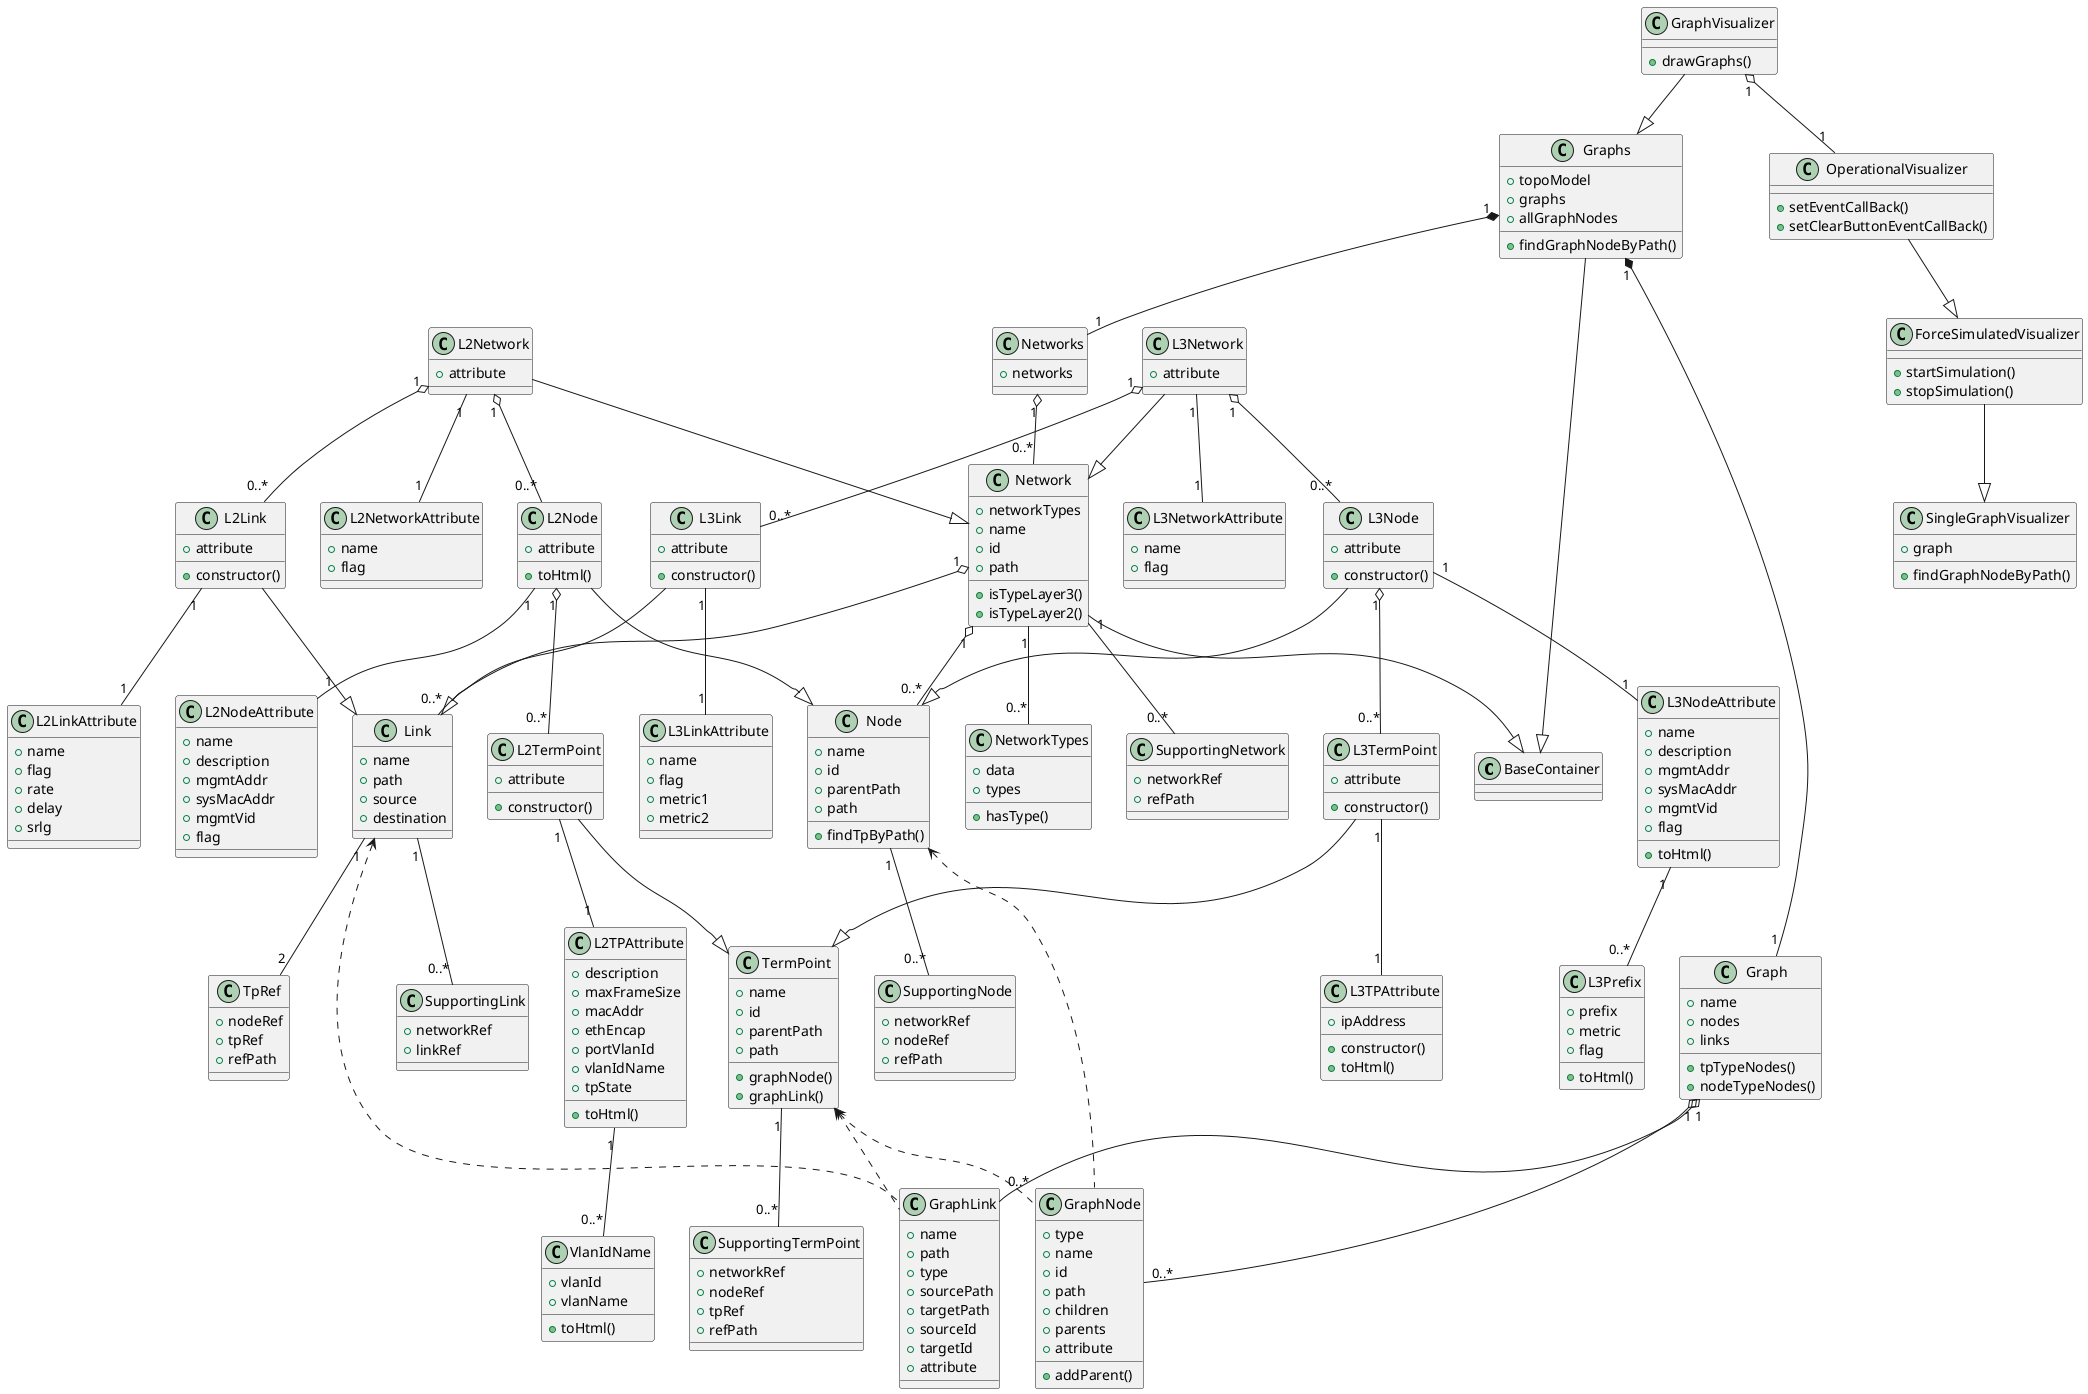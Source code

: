 @startuml

class BaseContainer {
}

class L2NetworkAttribute {
      +name
      +flag
}

class L2Network {
      +attribute
}
L2Network --|> Network
L2Network "1" -- "1" L2NetworkAttribute
L2Network "1" o-- "0..*" L2Node
L2Network "1" o-- "0..*" L2Link

class L3NetworkAttribute {
      +name
      +flag
}

class L3Network {
      +attribute
}
L3Network --|> Network
L3Network "1" -- "1" L3NetworkAttribute
L3Network "1" o-- "0..*" L3Node
L3Network "1" o-- "0..*" L3Link

class L2NodeAttribute {
      +name
      +description
      +mgmtAddr
      +sysMacAddr
      +mgmtVid
      +flag
}

class L2Node {
      +attribute
      +toHtml()
}
L2Node --|> Node
L2Node "1" -- "1" L2NodeAttribute
L2Node "1" o-- "0..*" L2TermPoint

class L3Prefix {
      +prefix
      +metric
      +flag
      +toHtml()
}

class L3NodeAttribute {
      +name
      +description
      +mgmtAddr
      +sysMacAddr
      +mgmtVid
      +flag
      +toHtml()
}
L3NodeAttribute "1" -- "0..*" L3Prefix

class L3Node {
      +attribute
      +constructor()
}
L3Node --|> Node
L3Node "1" -- "1" L3NodeAttribute
L3Node "1" o-- "0..*" L3TermPoint

class VlanIdName {
      +vlanId
      +vlanName
      +toHtml()
}

class L2TPAttribute {
      +description
      +maxFrameSize
      +macAddr
      +ethEncap
      +portVlanId
      +vlanIdName
      +tpState
      +toHtml()
}
L2TPAttribute "1" -- "0..*" VlanIdName

class L2TermPoint {
      +attribute
      +constructor()
}
L2TermPoint --|> TermPoint
L2TermPoint "1" -- "1" L2TPAttribute

class L3TPAttribute {
      +ipAddress
      +constructor()
      +toHtml()
}

class L3TermPoint {
      +constructor()
      +attribute
}
L3TermPoint --|> TermPoint
L3TermPoint "1" -- "1" L3TPAttribute

class L2LinkAttribute {
      +name
      +flag
      +rate
      +delay
      +srlg
}

class L2Link {
      +constructor()
      +attribute
}
L2Link --|> Link
L2Link "1" -- "1" L2LinkAttribute

class L3LinkAttribute {
      +name
      +flag
      +metric1
      +metric2
}

class L3Link {
      +constructor()
      +attribute
}
L3Link --|> Link
L3Link "1" -- "1" L3LinkAttribute

class Networks {
      +networks
}
Networks "1" o-- "0..*" Network

class SupportingNetwork {
      +networkRef
      +refPath
}

class NetworkTypes {
      +data
      +types
      +hasType()
}

class Network {
      +networkTypes
      +name
      +id
      +path
      +isTypeLayer3()
      +isTypeLayer2()
}
Network --|> BaseContainer
Network "1" -- "0..*" NetworkTypes
Network "1" -- "0..*" SupportingNetwork
Network "1" o-- "0..*" Link
Network "1" o-- "0..*" Node

class SupportingNode {
      +networkRef
      +nodeRef
      +refPath
}

class Node {
      +name
      +id
      +parentPath
      +path
      +findTpByPath()      
}
Node "1" -- "0..*" SupportingNode
Node <.. GraphNode

class SupportingTermPoint {
      +networkRef
      +nodeRef
      +tpRef
      +refPath
}

class TermPoint {
      +name
      +id
      +parentPath
      +path
      +graphNode()
      +graphLink()
}
TermPoint "1" -- "0..*" SupportingTermPoint
TermPoint <.. GraphNode
TermPoint <.. GraphLink

class TpRef {
      +nodeRef
      +tpRef
      +refPath
}

class SupportingLink {
      +networkRef
      +linkRef
}

class Link {
      +name
      +path
      +source
      +destination
}
Link "1" -- "2" TpRef
Link "1" -- "0..*" SupportingLink
Link <.. GraphLink

class Graphs {
      +topoModel
      +graphs
      +allGraphNodes
      +findGraphNodeByPath()
}
Graphs --|> BaseContainer
Graphs "1" *-- "1" Networks
Graphs "1" *-- "1" Graph

class Graph {
      +name
      +nodes
      +links
      +tpTypeNodes()
      +nodeTypeNodes()
}
Graph "1" o-- "0..*" GraphNode
Graph "1" o-- "0..*" GraphLink

class GraphNode {
      +type
      +name
      +id
      +path
      +children
      +parents
      +attribute
      +addParent()
}

class GraphLink {
      +name
      +path
      +type
      +sourcePath
      +targetPath
      +sourceId
      +targetId
      +attribute
}

class GraphVisualizer {
      +drawGraphs()
}
GraphVisualizer --|> Graphs
GraphVisualizer "1" o-- "1" OperationalVisualizer

class OperationalVisualizer {
      +setEventCallBack()
      +setClearButtonEventCallBack()
}
OperationalVisualizer --|> ForceSimulatedVisualizer

class ForceSimulatedVisualizer {
      +startSimulation()
      +stopSimulation()
}
ForceSimulatedVisualizer --|> SingleGraphVisualizer

class SingleGraphVisualizer {
      +graph
      +findGraphNodeByPath()
}

@enduml
